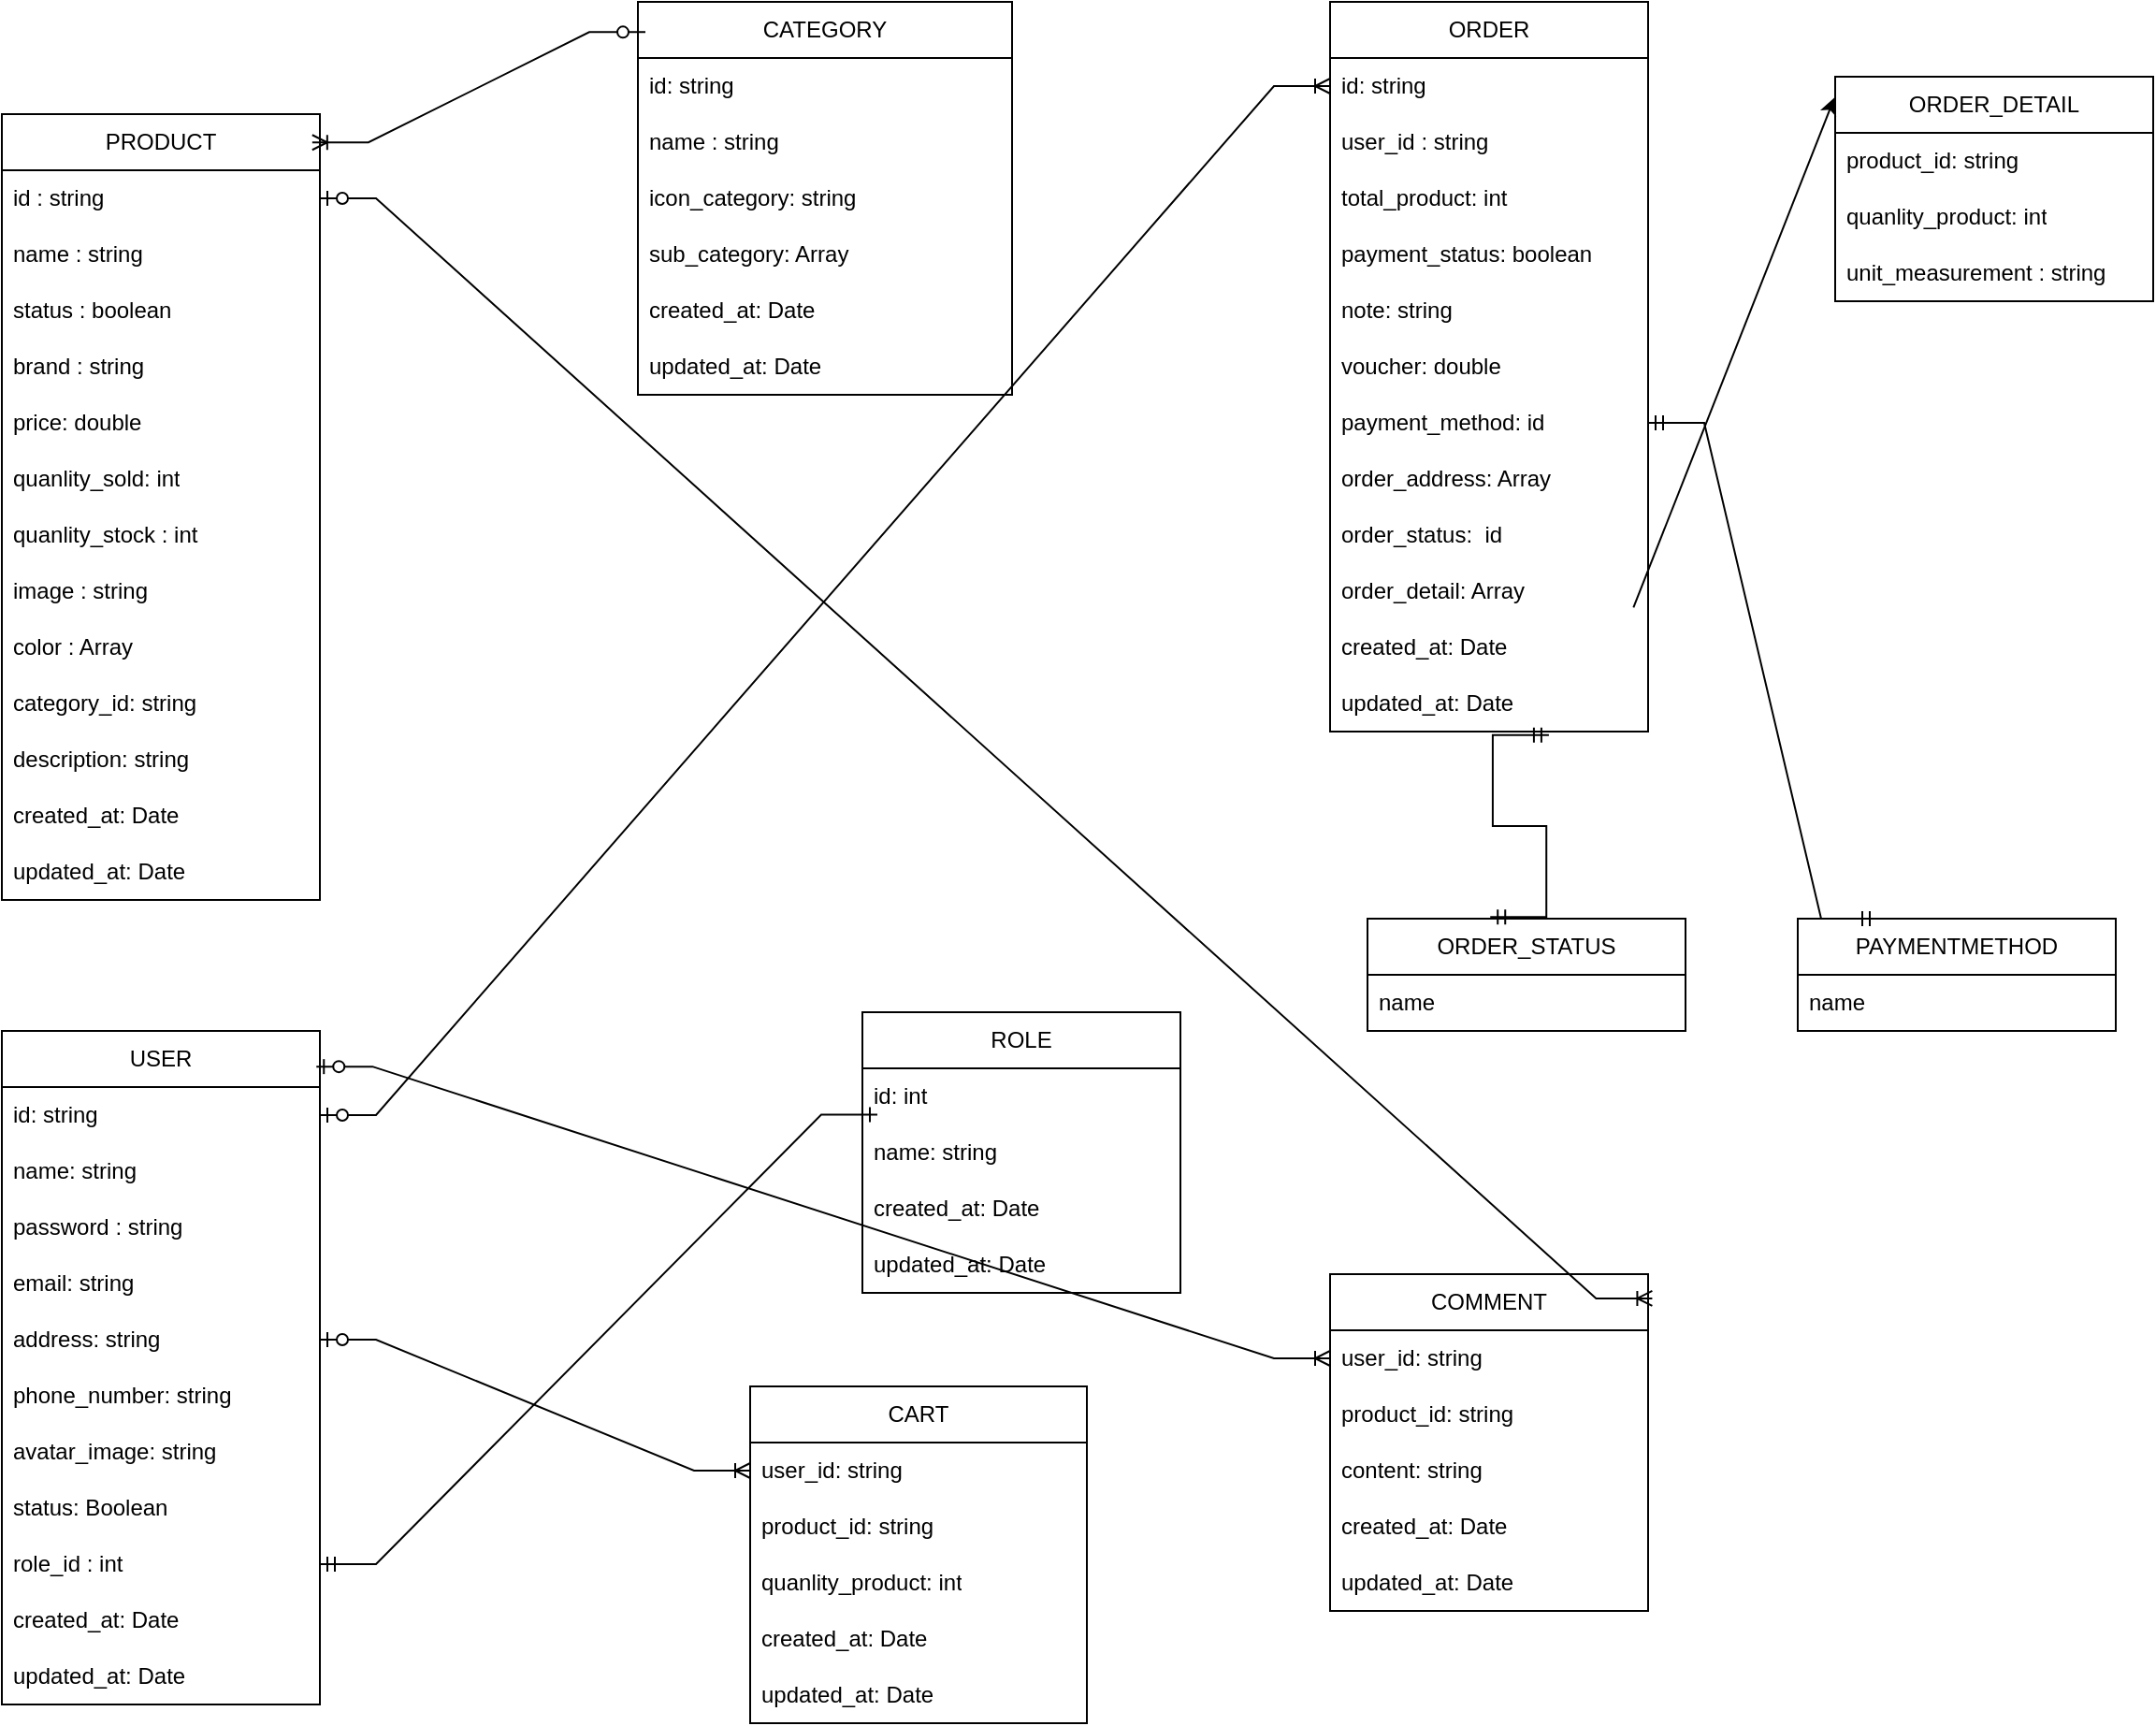 <mxfile version="24.3.1" type="device">
  <diagram name="Page-1" id="5sCVWjBGGodYrjgsj__Q">
    <mxGraphModel dx="1004" dy="695" grid="1" gridSize="10" guides="1" tooltips="1" connect="1" arrows="1" fold="1" page="1" pageScale="1" pageWidth="850" pageHeight="1100" math="0" shadow="0">
      <root>
        <mxCell id="0" />
        <mxCell id="1" parent="0" />
        <mxCell id="mEg_FiGdxUsH8tyPFr1h-1" value="PRODUCT" style="swimlane;fontStyle=0;childLayout=stackLayout;horizontal=1;startSize=30;horizontalStack=0;resizeParent=1;resizeParentMax=0;resizeLast=0;collapsible=1;marginBottom=0;whiteSpace=wrap;html=1;" parent="1" vertex="1">
          <mxGeometry x="40" y="100" width="170" height="420" as="geometry">
            <mxRectangle x="90" y="40" width="100" height="30" as="alternateBounds" />
          </mxGeometry>
        </mxCell>
        <mxCell id="mEg_FiGdxUsH8tyPFr1h-2" value="id : string" style="text;strokeColor=none;fillColor=none;align=left;verticalAlign=middle;spacingLeft=4;spacingRight=4;overflow=hidden;points=[[0,0.5],[1,0.5]];portConstraint=eastwest;rotatable=0;whiteSpace=wrap;html=1;" parent="mEg_FiGdxUsH8tyPFr1h-1" vertex="1">
          <mxGeometry y="30" width="170" height="30" as="geometry" />
        </mxCell>
        <mxCell id="mEg_FiGdxUsH8tyPFr1h-3" value="name : string" style="text;strokeColor=none;fillColor=none;align=left;verticalAlign=middle;spacingLeft=4;spacingRight=4;overflow=hidden;points=[[0,0.5],[1,0.5]];portConstraint=eastwest;rotatable=0;whiteSpace=wrap;html=1;" parent="mEg_FiGdxUsH8tyPFr1h-1" vertex="1">
          <mxGeometry y="60" width="170" height="30" as="geometry" />
        </mxCell>
        <mxCell id="mEg_FiGdxUsH8tyPFr1h-4" value="status : boolean" style="text;strokeColor=none;fillColor=none;align=left;verticalAlign=middle;spacingLeft=4;spacingRight=4;overflow=hidden;points=[[0,0.5],[1,0.5]];portConstraint=eastwest;rotatable=0;whiteSpace=wrap;html=1;" parent="mEg_FiGdxUsH8tyPFr1h-1" vertex="1">
          <mxGeometry y="90" width="170" height="30" as="geometry" />
        </mxCell>
        <mxCell id="mEg_FiGdxUsH8tyPFr1h-15" value="brand : string" style="text;strokeColor=none;fillColor=none;align=left;verticalAlign=middle;spacingLeft=4;spacingRight=4;overflow=hidden;points=[[0,0.5],[1,0.5]];portConstraint=eastwest;rotatable=0;whiteSpace=wrap;html=1;" parent="mEg_FiGdxUsH8tyPFr1h-1" vertex="1">
          <mxGeometry y="120" width="170" height="30" as="geometry" />
        </mxCell>
        <mxCell id="mEg_FiGdxUsH8tyPFr1h-6" value="price: double" style="text;strokeColor=none;fillColor=none;align=left;verticalAlign=middle;spacingLeft=4;spacingRight=4;overflow=hidden;points=[[0,0.5],[1,0.5]];portConstraint=eastwest;rotatable=0;whiteSpace=wrap;html=1;" parent="mEg_FiGdxUsH8tyPFr1h-1" vertex="1">
          <mxGeometry y="150" width="170" height="30" as="geometry" />
        </mxCell>
        <mxCell id="mEg_FiGdxUsH8tyPFr1h-7" value="quanlity_sold: int" style="text;strokeColor=none;fillColor=none;align=left;verticalAlign=middle;spacingLeft=4;spacingRight=4;overflow=hidden;points=[[0,0.5],[1,0.5]];portConstraint=eastwest;rotatable=0;whiteSpace=wrap;html=1;" parent="mEg_FiGdxUsH8tyPFr1h-1" vertex="1">
          <mxGeometry y="180" width="170" height="30" as="geometry" />
        </mxCell>
        <mxCell id="mEg_FiGdxUsH8tyPFr1h-8" value="quanlity_stock : int" style="text;strokeColor=none;fillColor=none;align=left;verticalAlign=middle;spacingLeft=4;spacingRight=4;overflow=hidden;points=[[0,0.5],[1,0.5]];portConstraint=eastwest;rotatable=0;whiteSpace=wrap;html=1;" parent="mEg_FiGdxUsH8tyPFr1h-1" vertex="1">
          <mxGeometry y="210" width="170" height="30" as="geometry" />
        </mxCell>
        <mxCell id="mEg_FiGdxUsH8tyPFr1h-9" value="image : string" style="text;strokeColor=none;fillColor=none;align=left;verticalAlign=middle;spacingLeft=4;spacingRight=4;overflow=hidden;points=[[0,0.5],[1,0.5]];portConstraint=eastwest;rotatable=0;whiteSpace=wrap;html=1;" parent="mEg_FiGdxUsH8tyPFr1h-1" vertex="1">
          <mxGeometry y="240" width="170" height="30" as="geometry" />
        </mxCell>
        <mxCell id="mEg_FiGdxUsH8tyPFr1h-16" value="color : Array" style="text;strokeColor=none;fillColor=none;align=left;verticalAlign=middle;spacingLeft=4;spacingRight=4;overflow=hidden;points=[[0,0.5],[1,0.5]];portConstraint=eastwest;rotatable=0;whiteSpace=wrap;html=1;" parent="mEg_FiGdxUsH8tyPFr1h-1" vertex="1">
          <mxGeometry y="270" width="170" height="30" as="geometry" />
        </mxCell>
        <mxCell id="mEg_FiGdxUsH8tyPFr1h-5" value="category_id: string" style="text;strokeColor=none;fillColor=none;align=left;verticalAlign=middle;spacingLeft=4;spacingRight=4;overflow=hidden;points=[[0,0.5],[1,0.5]];portConstraint=eastwest;rotatable=0;whiteSpace=wrap;html=1;" parent="mEg_FiGdxUsH8tyPFr1h-1" vertex="1">
          <mxGeometry y="300" width="170" height="30" as="geometry" />
        </mxCell>
        <mxCell id="mEg_FiGdxUsH8tyPFr1h-10" value="description: string" style="text;strokeColor=none;fillColor=none;align=left;verticalAlign=middle;spacingLeft=4;spacingRight=4;overflow=hidden;points=[[0,0.5],[1,0.5]];portConstraint=eastwest;rotatable=0;whiteSpace=wrap;html=1;" parent="mEg_FiGdxUsH8tyPFr1h-1" vertex="1">
          <mxGeometry y="330" width="170" height="30" as="geometry" />
        </mxCell>
        <mxCell id="mEg_FiGdxUsH8tyPFr1h-12" value="created_at: Date" style="text;strokeColor=none;fillColor=none;align=left;verticalAlign=middle;spacingLeft=4;spacingRight=4;overflow=hidden;points=[[0,0.5],[1,0.5]];portConstraint=eastwest;rotatable=0;whiteSpace=wrap;html=1;" parent="mEg_FiGdxUsH8tyPFr1h-1" vertex="1">
          <mxGeometry y="360" width="170" height="30" as="geometry" />
        </mxCell>
        <mxCell id="mEg_FiGdxUsH8tyPFr1h-13" value="updated_at: Date" style="text;strokeColor=none;fillColor=none;align=left;verticalAlign=middle;spacingLeft=4;spacingRight=4;overflow=hidden;points=[[0,0.5],[1,0.5]];portConstraint=eastwest;rotatable=0;whiteSpace=wrap;html=1;" parent="mEg_FiGdxUsH8tyPFr1h-1" vertex="1">
          <mxGeometry y="390" width="170" height="30" as="geometry" />
        </mxCell>
        <mxCell id="mEg_FiGdxUsH8tyPFr1h-17" value="CATEGORY" style="swimlane;fontStyle=0;childLayout=stackLayout;horizontal=1;startSize=30;horizontalStack=0;resizeParent=1;resizeParentMax=0;resizeLast=0;collapsible=1;marginBottom=0;whiteSpace=wrap;html=1;" parent="1" vertex="1">
          <mxGeometry x="380" y="40" width="200" height="210" as="geometry">
            <mxRectangle x="90" y="40" width="100" height="30" as="alternateBounds" />
          </mxGeometry>
        </mxCell>
        <mxCell id="mEg_FiGdxUsH8tyPFr1h-18" value="id: string" style="text;strokeColor=none;fillColor=none;align=left;verticalAlign=middle;spacingLeft=4;spacingRight=4;overflow=hidden;points=[[0,0.5],[1,0.5]];portConstraint=eastwest;rotatable=0;whiteSpace=wrap;html=1;" parent="mEg_FiGdxUsH8tyPFr1h-17" vertex="1">
          <mxGeometry y="30" width="200" height="30" as="geometry" />
        </mxCell>
        <mxCell id="mEg_FiGdxUsH8tyPFr1h-19" value="name : string" style="text;strokeColor=none;fillColor=none;align=left;verticalAlign=middle;spacingLeft=4;spacingRight=4;overflow=hidden;points=[[0,0.5],[1,0.5]];portConstraint=eastwest;rotatable=0;whiteSpace=wrap;html=1;" parent="mEg_FiGdxUsH8tyPFr1h-17" vertex="1">
          <mxGeometry y="60" width="200" height="30" as="geometry" />
        </mxCell>
        <mxCell id="mEg_FiGdxUsH8tyPFr1h-22" value="icon_category: string" style="text;strokeColor=none;fillColor=none;align=left;verticalAlign=middle;spacingLeft=4;spacingRight=4;overflow=hidden;points=[[0,0.5],[1,0.5]];portConstraint=eastwest;rotatable=0;whiteSpace=wrap;html=1;" parent="mEg_FiGdxUsH8tyPFr1h-17" vertex="1">
          <mxGeometry y="90" width="200" height="30" as="geometry" />
        </mxCell>
        <mxCell id="mEg_FiGdxUsH8tyPFr1h-23" value="sub_category: Array" style="text;strokeColor=none;fillColor=none;align=left;verticalAlign=middle;spacingLeft=4;spacingRight=4;overflow=hidden;points=[[0,0.5],[1,0.5]];portConstraint=eastwest;rotatable=0;whiteSpace=wrap;html=1;" parent="mEg_FiGdxUsH8tyPFr1h-17" vertex="1">
          <mxGeometry y="120" width="200" height="30" as="geometry" />
        </mxCell>
        <mxCell id="mEg_FiGdxUsH8tyPFr1h-24" value="created_at: Date" style="text;strokeColor=none;fillColor=none;align=left;verticalAlign=middle;spacingLeft=4;spacingRight=4;overflow=hidden;points=[[0,0.5],[1,0.5]];portConstraint=eastwest;rotatable=0;whiteSpace=wrap;html=1;" parent="mEg_FiGdxUsH8tyPFr1h-17" vertex="1">
          <mxGeometry y="150" width="200" height="30" as="geometry" />
        </mxCell>
        <mxCell id="mEg_FiGdxUsH8tyPFr1h-25" value="updated_at: Date" style="text;strokeColor=none;fillColor=none;align=left;verticalAlign=middle;spacingLeft=4;spacingRight=4;overflow=hidden;points=[[0,0.5],[1,0.5]];portConstraint=eastwest;rotatable=0;whiteSpace=wrap;html=1;" parent="mEg_FiGdxUsH8tyPFr1h-17" vertex="1">
          <mxGeometry y="180" width="200" height="30" as="geometry" />
        </mxCell>
        <mxCell id="mEg_FiGdxUsH8tyPFr1h-28" value="USER" style="swimlane;fontStyle=0;childLayout=stackLayout;horizontal=1;startSize=30;horizontalStack=0;resizeParent=1;resizeParentMax=0;resizeLast=0;collapsible=1;marginBottom=0;whiteSpace=wrap;html=1;" parent="1" vertex="1">
          <mxGeometry x="40" y="590" width="170" height="360" as="geometry">
            <mxRectangle x="90" y="40" width="100" height="30" as="alternateBounds" />
          </mxGeometry>
        </mxCell>
        <mxCell id="mEg_FiGdxUsH8tyPFr1h-29" value="id: string" style="text;strokeColor=none;fillColor=none;align=left;verticalAlign=middle;spacingLeft=4;spacingRight=4;overflow=hidden;points=[[0,0.5],[1,0.5]];portConstraint=eastwest;rotatable=0;whiteSpace=wrap;html=1;" parent="mEg_FiGdxUsH8tyPFr1h-28" vertex="1">
          <mxGeometry y="30" width="170" height="30" as="geometry" />
        </mxCell>
        <mxCell id="mEg_FiGdxUsH8tyPFr1h-30" value="name: string" style="text;strokeColor=none;fillColor=none;align=left;verticalAlign=middle;spacingLeft=4;spacingRight=4;overflow=hidden;points=[[0,0.5],[1,0.5]];portConstraint=eastwest;rotatable=0;whiteSpace=wrap;html=1;" parent="mEg_FiGdxUsH8tyPFr1h-28" vertex="1">
          <mxGeometry y="60" width="170" height="30" as="geometry" />
        </mxCell>
        <mxCell id="mEg_FiGdxUsH8tyPFr1h-31" value="password : string" style="text;strokeColor=none;fillColor=none;align=left;verticalAlign=middle;spacingLeft=4;spacingRight=4;overflow=hidden;points=[[0,0.5],[1,0.5]];portConstraint=eastwest;rotatable=0;whiteSpace=wrap;html=1;" parent="mEg_FiGdxUsH8tyPFr1h-28" vertex="1">
          <mxGeometry y="90" width="170" height="30" as="geometry" />
        </mxCell>
        <mxCell id="mEg_FiGdxUsH8tyPFr1h-32" value="email: string" style="text;strokeColor=none;fillColor=none;align=left;verticalAlign=middle;spacingLeft=4;spacingRight=4;overflow=hidden;points=[[0,0.5],[1,0.5]];portConstraint=eastwest;rotatable=0;whiteSpace=wrap;html=1;" parent="mEg_FiGdxUsH8tyPFr1h-28" vertex="1">
          <mxGeometry y="120" width="170" height="30" as="geometry" />
        </mxCell>
        <mxCell id="mEg_FiGdxUsH8tyPFr1h-33" value="address: string" style="text;strokeColor=none;fillColor=none;align=left;verticalAlign=middle;spacingLeft=4;spacingRight=4;overflow=hidden;points=[[0,0.5],[1,0.5]];portConstraint=eastwest;rotatable=0;whiteSpace=wrap;html=1;" parent="mEg_FiGdxUsH8tyPFr1h-28" vertex="1">
          <mxGeometry y="150" width="170" height="30" as="geometry" />
        </mxCell>
        <mxCell id="mEg_FiGdxUsH8tyPFr1h-34" value="phone_number: string" style="text;strokeColor=none;fillColor=none;align=left;verticalAlign=middle;spacingLeft=4;spacingRight=4;overflow=hidden;points=[[0,0.5],[1,0.5]];portConstraint=eastwest;rotatable=0;whiteSpace=wrap;html=1;" parent="mEg_FiGdxUsH8tyPFr1h-28" vertex="1">
          <mxGeometry y="180" width="170" height="30" as="geometry" />
        </mxCell>
        <mxCell id="mEg_FiGdxUsH8tyPFr1h-36" value="avatar_image: string" style="text;strokeColor=none;fillColor=none;align=left;verticalAlign=middle;spacingLeft=4;spacingRight=4;overflow=hidden;points=[[0,0.5],[1,0.5]];portConstraint=eastwest;rotatable=0;whiteSpace=wrap;html=1;" parent="mEg_FiGdxUsH8tyPFr1h-28" vertex="1">
          <mxGeometry y="210" width="170" height="30" as="geometry" />
        </mxCell>
        <mxCell id="mEg_FiGdxUsH8tyPFr1h-37" value="status: Boolean" style="text;strokeColor=none;fillColor=none;align=left;verticalAlign=middle;spacingLeft=4;spacingRight=4;overflow=hidden;points=[[0,0.5],[1,0.5]];portConstraint=eastwest;rotatable=0;whiteSpace=wrap;html=1;" parent="mEg_FiGdxUsH8tyPFr1h-28" vertex="1">
          <mxGeometry y="240" width="170" height="30" as="geometry" />
        </mxCell>
        <mxCell id="mEg_FiGdxUsH8tyPFr1h-35" value="role_id : int" style="text;strokeColor=none;fillColor=none;align=left;verticalAlign=middle;spacingLeft=4;spacingRight=4;overflow=hidden;points=[[0,0.5],[1,0.5]];portConstraint=eastwest;rotatable=0;whiteSpace=wrap;html=1;" parent="mEg_FiGdxUsH8tyPFr1h-28" vertex="1">
          <mxGeometry y="270" width="170" height="30" as="geometry" />
        </mxCell>
        <mxCell id="mEg_FiGdxUsH8tyPFr1h-38" value="created_at: Date" style="text;strokeColor=none;fillColor=none;align=left;verticalAlign=middle;spacingLeft=4;spacingRight=4;overflow=hidden;points=[[0,0.5],[1,0.5]];portConstraint=eastwest;rotatable=0;whiteSpace=wrap;html=1;" parent="mEg_FiGdxUsH8tyPFr1h-28" vertex="1">
          <mxGeometry y="300" width="170" height="30" as="geometry" />
        </mxCell>
        <mxCell id="mEg_FiGdxUsH8tyPFr1h-39" value="updated_at: Date" style="text;strokeColor=none;fillColor=none;align=left;verticalAlign=middle;spacingLeft=4;spacingRight=4;overflow=hidden;points=[[0,0.5],[1,0.5]];portConstraint=eastwest;rotatable=0;whiteSpace=wrap;html=1;" parent="mEg_FiGdxUsH8tyPFr1h-28" vertex="1">
          <mxGeometry y="330" width="170" height="30" as="geometry" />
        </mxCell>
        <mxCell id="mEg_FiGdxUsH8tyPFr1h-41" value="ROLE" style="swimlane;fontStyle=0;childLayout=stackLayout;horizontal=1;startSize=30;horizontalStack=0;resizeParent=1;resizeParentMax=0;resizeLast=0;collapsible=1;marginBottom=0;whiteSpace=wrap;html=1;" parent="1" vertex="1">
          <mxGeometry x="500" y="580" width="170" height="150" as="geometry">
            <mxRectangle x="90" y="40" width="100" height="30" as="alternateBounds" />
          </mxGeometry>
        </mxCell>
        <mxCell id="mEg_FiGdxUsH8tyPFr1h-42" value="id: int" style="text;strokeColor=none;fillColor=none;align=left;verticalAlign=middle;spacingLeft=4;spacingRight=4;overflow=hidden;points=[[0,0.5],[1,0.5]];portConstraint=eastwest;rotatable=0;whiteSpace=wrap;html=1;" parent="mEg_FiGdxUsH8tyPFr1h-41" vertex="1">
          <mxGeometry y="30" width="170" height="30" as="geometry" />
        </mxCell>
        <mxCell id="mEg_FiGdxUsH8tyPFr1h-43" value="name: string" style="text;strokeColor=none;fillColor=none;align=left;verticalAlign=middle;spacingLeft=4;spacingRight=4;overflow=hidden;points=[[0,0.5],[1,0.5]];portConstraint=eastwest;rotatable=0;whiteSpace=wrap;html=1;" parent="mEg_FiGdxUsH8tyPFr1h-41" vertex="1">
          <mxGeometry y="60" width="170" height="30" as="geometry" />
        </mxCell>
        <mxCell id="mEg_FiGdxUsH8tyPFr1h-44" value="created_at: Date" style="text;strokeColor=none;fillColor=none;align=left;verticalAlign=middle;spacingLeft=4;spacingRight=4;overflow=hidden;points=[[0,0.5],[1,0.5]];portConstraint=eastwest;rotatable=0;whiteSpace=wrap;html=1;" parent="mEg_FiGdxUsH8tyPFr1h-41" vertex="1">
          <mxGeometry y="90" width="170" height="30" as="geometry" />
        </mxCell>
        <mxCell id="mEg_FiGdxUsH8tyPFr1h-45" value="updated_at: Date" style="text;strokeColor=none;fillColor=none;align=left;verticalAlign=middle;spacingLeft=4;spacingRight=4;overflow=hidden;points=[[0,0.5],[1,0.5]];portConstraint=eastwest;rotatable=0;whiteSpace=wrap;html=1;" parent="mEg_FiGdxUsH8tyPFr1h-41" vertex="1">
          <mxGeometry y="120" width="170" height="30" as="geometry" />
        </mxCell>
        <mxCell id="mEg_FiGdxUsH8tyPFr1h-47" value="CART" style="swimlane;fontStyle=0;childLayout=stackLayout;horizontal=1;startSize=30;horizontalStack=0;resizeParent=1;resizeParentMax=0;resizeLast=0;collapsible=1;marginBottom=0;whiteSpace=wrap;html=1;" parent="1" vertex="1">
          <mxGeometry x="440" y="780" width="180" height="180" as="geometry" />
        </mxCell>
        <mxCell id="mEg_FiGdxUsH8tyPFr1h-48" value="user_id: string" style="text;strokeColor=none;fillColor=none;align=left;verticalAlign=middle;spacingLeft=4;spacingRight=4;overflow=hidden;points=[[0,0.5],[1,0.5]];portConstraint=eastwest;rotatable=0;whiteSpace=wrap;html=1;" parent="mEg_FiGdxUsH8tyPFr1h-47" vertex="1">
          <mxGeometry y="30" width="180" height="30" as="geometry" />
        </mxCell>
        <mxCell id="mEg_FiGdxUsH8tyPFr1h-49" value="product_id: string" style="text;strokeColor=none;fillColor=none;align=left;verticalAlign=middle;spacingLeft=4;spacingRight=4;overflow=hidden;points=[[0,0.5],[1,0.5]];portConstraint=eastwest;rotatable=0;whiteSpace=wrap;html=1;" parent="mEg_FiGdxUsH8tyPFr1h-47" vertex="1">
          <mxGeometry y="60" width="180" height="30" as="geometry" />
        </mxCell>
        <mxCell id="mEg_FiGdxUsH8tyPFr1h-50" value="quanlity_product: int" style="text;strokeColor=none;fillColor=none;align=left;verticalAlign=middle;spacingLeft=4;spacingRight=4;overflow=hidden;points=[[0,0.5],[1,0.5]];portConstraint=eastwest;rotatable=0;whiteSpace=wrap;html=1;" parent="mEg_FiGdxUsH8tyPFr1h-47" vertex="1">
          <mxGeometry y="90" width="180" height="30" as="geometry" />
        </mxCell>
        <mxCell id="mEg_FiGdxUsH8tyPFr1h-51" value="created_at: Date" style="text;strokeColor=none;fillColor=none;align=left;verticalAlign=middle;spacingLeft=4;spacingRight=4;overflow=hidden;points=[[0,0.5],[1,0.5]];portConstraint=eastwest;rotatable=0;whiteSpace=wrap;html=1;" parent="mEg_FiGdxUsH8tyPFr1h-47" vertex="1">
          <mxGeometry y="120" width="180" height="30" as="geometry" />
        </mxCell>
        <mxCell id="mEg_FiGdxUsH8tyPFr1h-52" value="updated_at: Date" style="text;strokeColor=none;fillColor=none;align=left;verticalAlign=middle;spacingLeft=4;spacingRight=4;overflow=hidden;points=[[0,0.5],[1,0.5]];portConstraint=eastwest;rotatable=0;whiteSpace=wrap;html=1;" parent="mEg_FiGdxUsH8tyPFr1h-47" vertex="1">
          <mxGeometry y="150" width="180" height="30" as="geometry" />
        </mxCell>
        <mxCell id="mEg_FiGdxUsH8tyPFr1h-54" value="ORDER" style="swimlane;fontStyle=0;childLayout=stackLayout;horizontal=1;startSize=30;horizontalStack=0;resizeParent=1;resizeParentMax=0;resizeLast=0;collapsible=1;marginBottom=0;whiteSpace=wrap;html=1;" parent="1" vertex="1">
          <mxGeometry x="750" y="40" width="170" height="390" as="geometry">
            <mxRectangle x="90" y="40" width="100" height="30" as="alternateBounds" />
          </mxGeometry>
        </mxCell>
        <mxCell id="mEg_FiGdxUsH8tyPFr1h-55" value="id: string" style="text;strokeColor=none;fillColor=none;align=left;verticalAlign=middle;spacingLeft=4;spacingRight=4;overflow=hidden;points=[[0,0.5],[1,0.5]];portConstraint=eastwest;rotatable=0;whiteSpace=wrap;html=1;" parent="mEg_FiGdxUsH8tyPFr1h-54" vertex="1">
          <mxGeometry y="30" width="170" height="30" as="geometry" />
        </mxCell>
        <mxCell id="mEg_FiGdxUsH8tyPFr1h-63" value="user_id : string" style="text;strokeColor=none;fillColor=none;align=left;verticalAlign=middle;spacingLeft=4;spacingRight=4;overflow=hidden;points=[[0,0.5],[1,0.5]];portConstraint=eastwest;rotatable=0;whiteSpace=wrap;html=1;" parent="mEg_FiGdxUsH8tyPFr1h-54" vertex="1">
          <mxGeometry y="60" width="170" height="30" as="geometry" />
        </mxCell>
        <mxCell id="mEg_FiGdxUsH8tyPFr1h-56" value="total_product: int" style="text;strokeColor=none;fillColor=none;align=left;verticalAlign=middle;spacingLeft=4;spacingRight=4;overflow=hidden;points=[[0,0.5],[1,0.5]];portConstraint=eastwest;rotatable=0;whiteSpace=wrap;html=1;" parent="mEg_FiGdxUsH8tyPFr1h-54" vertex="1">
          <mxGeometry y="90" width="170" height="30" as="geometry" />
        </mxCell>
        <mxCell id="mEg_FiGdxUsH8tyPFr1h-57" value="payment_status: boolean" style="text;strokeColor=none;fillColor=none;align=left;verticalAlign=middle;spacingLeft=4;spacingRight=4;overflow=hidden;points=[[0,0.5],[1,0.5]];portConstraint=eastwest;rotatable=0;whiteSpace=wrap;html=1;" parent="mEg_FiGdxUsH8tyPFr1h-54" vertex="1">
          <mxGeometry y="120" width="170" height="30" as="geometry" />
        </mxCell>
        <mxCell id="mEg_FiGdxUsH8tyPFr1h-61" value="note: string" style="text;strokeColor=none;fillColor=none;align=left;verticalAlign=middle;spacingLeft=4;spacingRight=4;overflow=hidden;points=[[0,0.5],[1,0.5]];portConstraint=eastwest;rotatable=0;whiteSpace=wrap;html=1;" parent="mEg_FiGdxUsH8tyPFr1h-54" vertex="1">
          <mxGeometry y="150" width="170" height="30" as="geometry" />
        </mxCell>
        <mxCell id="mEg_FiGdxUsH8tyPFr1h-60" value="voucher: double" style="text;strokeColor=none;fillColor=none;align=left;verticalAlign=middle;spacingLeft=4;spacingRight=4;overflow=hidden;points=[[0,0.5],[1,0.5]];portConstraint=eastwest;rotatable=0;whiteSpace=wrap;html=1;" parent="mEg_FiGdxUsH8tyPFr1h-54" vertex="1">
          <mxGeometry y="180" width="170" height="30" as="geometry" />
        </mxCell>
        <mxCell id="mEg_FiGdxUsH8tyPFr1h-58" value="payment_method: id" style="text;strokeColor=none;fillColor=none;align=left;verticalAlign=middle;spacingLeft=4;spacingRight=4;overflow=hidden;points=[[0,0.5],[1,0.5]];portConstraint=eastwest;rotatable=0;whiteSpace=wrap;html=1;" parent="mEg_FiGdxUsH8tyPFr1h-54" vertex="1">
          <mxGeometry y="210" width="170" height="30" as="geometry" />
        </mxCell>
        <mxCell id="mEg_FiGdxUsH8tyPFr1h-78" value="order_address: Array" style="text;strokeColor=none;fillColor=none;align=left;verticalAlign=middle;spacingLeft=4;spacingRight=4;overflow=hidden;points=[[0,0.5],[1,0.5]];portConstraint=eastwest;rotatable=0;whiteSpace=wrap;html=1;" parent="mEg_FiGdxUsH8tyPFr1h-54" vertex="1">
          <mxGeometry y="240" width="170" height="30" as="geometry" />
        </mxCell>
        <mxCell id="mEg_FiGdxUsH8tyPFr1h-62" value="order_status:&amp;nbsp; id" style="text;strokeColor=none;fillColor=none;align=left;verticalAlign=middle;spacingLeft=4;spacingRight=4;overflow=hidden;points=[[0,0.5],[1,0.5]];portConstraint=eastwest;rotatable=0;whiteSpace=wrap;html=1;" parent="mEg_FiGdxUsH8tyPFr1h-54" vertex="1">
          <mxGeometry y="270" width="170" height="30" as="geometry" />
        </mxCell>
        <mxCell id="mEg_FiGdxUsH8tyPFr1h-76" value="order_detail: Array" style="text;strokeColor=none;fillColor=none;align=left;verticalAlign=middle;spacingLeft=4;spacingRight=4;overflow=hidden;points=[[0,0.5],[1,0.5]];portConstraint=eastwest;rotatable=0;whiteSpace=wrap;html=1;" parent="mEg_FiGdxUsH8tyPFr1h-54" vertex="1">
          <mxGeometry y="300" width="170" height="30" as="geometry" />
        </mxCell>
        <mxCell id="mEg_FiGdxUsH8tyPFr1h-64" value="created_at: Date" style="text;strokeColor=none;fillColor=none;align=left;verticalAlign=middle;spacingLeft=4;spacingRight=4;overflow=hidden;points=[[0,0.5],[1,0.5]];portConstraint=eastwest;rotatable=0;whiteSpace=wrap;html=1;" parent="mEg_FiGdxUsH8tyPFr1h-54" vertex="1">
          <mxGeometry y="330" width="170" height="30" as="geometry" />
        </mxCell>
        <mxCell id="mEg_FiGdxUsH8tyPFr1h-65" value="updated_at: Date" style="text;strokeColor=none;fillColor=none;align=left;verticalAlign=middle;spacingLeft=4;spacingRight=4;overflow=hidden;points=[[0,0.5],[1,0.5]];portConstraint=eastwest;rotatable=0;whiteSpace=wrap;html=1;" parent="mEg_FiGdxUsH8tyPFr1h-54" vertex="1">
          <mxGeometry y="360" width="170" height="30" as="geometry" />
        </mxCell>
        <mxCell id="mEg_FiGdxUsH8tyPFr1h-67" value="ORDER_DETAIL" style="swimlane;fontStyle=0;childLayout=stackLayout;horizontal=1;startSize=30;horizontalStack=0;resizeParent=1;resizeParentMax=0;resizeLast=0;collapsible=1;marginBottom=0;whiteSpace=wrap;html=1;" parent="1" vertex="1">
          <mxGeometry x="1020" y="80" width="170" height="120" as="geometry">
            <mxRectangle x="90" y="40" width="100" height="30" as="alternateBounds" />
          </mxGeometry>
        </mxCell>
        <mxCell id="mEg_FiGdxUsH8tyPFr1h-70" value="product_id: string" style="text;strokeColor=none;fillColor=none;align=left;verticalAlign=middle;spacingLeft=4;spacingRight=4;overflow=hidden;points=[[0,0.5],[1,0.5]];portConstraint=eastwest;rotatable=0;whiteSpace=wrap;html=1;" parent="mEg_FiGdxUsH8tyPFr1h-67" vertex="1">
          <mxGeometry y="30" width="170" height="30" as="geometry" />
        </mxCell>
        <mxCell id="mEg_FiGdxUsH8tyPFr1h-71" value="quanlity_product: int" style="text;strokeColor=none;fillColor=none;align=left;verticalAlign=middle;spacingLeft=4;spacingRight=4;overflow=hidden;points=[[0,0.5],[1,0.5]];portConstraint=eastwest;rotatable=0;whiteSpace=wrap;html=1;" parent="mEg_FiGdxUsH8tyPFr1h-67" vertex="1">
          <mxGeometry y="60" width="170" height="30" as="geometry" />
        </mxCell>
        <mxCell id="mEg_FiGdxUsH8tyPFr1h-72" value="unit_measurement : string" style="text;strokeColor=none;fillColor=none;align=left;verticalAlign=middle;spacingLeft=4;spacingRight=4;overflow=hidden;points=[[0,0.5],[1,0.5]];portConstraint=eastwest;rotatable=0;whiteSpace=wrap;html=1;" parent="mEg_FiGdxUsH8tyPFr1h-67" vertex="1">
          <mxGeometry y="90" width="170" height="30" as="geometry" />
        </mxCell>
        <mxCell id="mEg_FiGdxUsH8tyPFr1h-77" value="" style="endArrow=classic;html=1;rounded=0;entryX=-0.002;entryY=0.093;entryDx=0;entryDy=0;entryPerimeter=0;exitX=0.954;exitY=0.789;exitDx=0;exitDy=0;exitPerimeter=0;" parent="1" source="mEg_FiGdxUsH8tyPFr1h-76" target="mEg_FiGdxUsH8tyPFr1h-67" edge="1">
          <mxGeometry width="50" height="50" relative="1" as="geometry">
            <mxPoint x="1330" y="250" as="sourcePoint" />
            <mxPoint x="1380" y="200" as="targetPoint" />
          </mxGeometry>
        </mxCell>
        <mxCell id="mEg_FiGdxUsH8tyPFr1h-79" value="COMMENT" style="swimlane;fontStyle=0;childLayout=stackLayout;horizontal=1;startSize=30;horizontalStack=0;resizeParent=1;resizeParentMax=0;resizeLast=0;collapsible=1;marginBottom=0;whiteSpace=wrap;html=1;" parent="1" vertex="1">
          <mxGeometry x="750" y="720" width="170" height="180" as="geometry">
            <mxRectangle x="90" y="40" width="100" height="30" as="alternateBounds" />
          </mxGeometry>
        </mxCell>
        <mxCell id="mEg_FiGdxUsH8tyPFr1h-80" value="user_id: string" style="text;strokeColor=none;fillColor=none;align=left;verticalAlign=middle;spacingLeft=4;spacingRight=4;overflow=hidden;points=[[0,0.5],[1,0.5]];portConstraint=eastwest;rotatable=0;whiteSpace=wrap;html=1;" parent="mEg_FiGdxUsH8tyPFr1h-79" vertex="1">
          <mxGeometry y="30" width="170" height="30" as="geometry" />
        </mxCell>
        <mxCell id="mEg_FiGdxUsH8tyPFr1h-84" value="product_id: string" style="text;strokeColor=none;fillColor=none;align=left;verticalAlign=middle;spacingLeft=4;spacingRight=4;overflow=hidden;points=[[0,0.5],[1,0.5]];portConstraint=eastwest;rotatable=0;whiteSpace=wrap;html=1;" parent="mEg_FiGdxUsH8tyPFr1h-79" vertex="1">
          <mxGeometry y="60" width="170" height="30" as="geometry" />
        </mxCell>
        <mxCell id="mEg_FiGdxUsH8tyPFr1h-81" value="content: string" style="text;strokeColor=none;fillColor=none;align=left;verticalAlign=middle;spacingLeft=4;spacingRight=4;overflow=hidden;points=[[0,0.5],[1,0.5]];portConstraint=eastwest;rotatable=0;whiteSpace=wrap;html=1;" parent="mEg_FiGdxUsH8tyPFr1h-79" vertex="1">
          <mxGeometry y="90" width="170" height="30" as="geometry" />
        </mxCell>
        <mxCell id="mEg_FiGdxUsH8tyPFr1h-82" value="created_at: Date" style="text;strokeColor=none;fillColor=none;align=left;verticalAlign=middle;spacingLeft=4;spacingRight=4;overflow=hidden;points=[[0,0.5],[1,0.5]];portConstraint=eastwest;rotatable=0;whiteSpace=wrap;html=1;" parent="mEg_FiGdxUsH8tyPFr1h-79" vertex="1">
          <mxGeometry y="120" width="170" height="30" as="geometry" />
        </mxCell>
        <mxCell id="mEg_FiGdxUsH8tyPFr1h-83" value="updated_at: Date" style="text;strokeColor=none;fillColor=none;align=left;verticalAlign=middle;spacingLeft=4;spacingRight=4;overflow=hidden;points=[[0,0.5],[1,0.5]];portConstraint=eastwest;rotatable=0;whiteSpace=wrap;html=1;" parent="mEg_FiGdxUsH8tyPFr1h-79" vertex="1">
          <mxGeometry y="150" width="170" height="30" as="geometry" />
        </mxCell>
        <mxCell id="mEg_FiGdxUsH8tyPFr1h-85" value="" style="edgeStyle=entityRelationEdgeStyle;fontSize=12;html=1;endArrow=ERoneToMany;startArrow=ERzeroToOne;rounded=0;entryX=0.976;entryY=0.036;entryDx=0;entryDy=0;entryPerimeter=0;exitX=0.02;exitY=0.077;exitDx=0;exitDy=0;exitPerimeter=0;" parent="1" source="mEg_FiGdxUsH8tyPFr1h-17" target="mEg_FiGdxUsH8tyPFr1h-1" edge="1">
          <mxGeometry width="100" height="100" relative="1" as="geometry">
            <mxPoint x="310" y="460" as="sourcePoint" />
            <mxPoint x="410" y="360" as="targetPoint" />
          </mxGeometry>
        </mxCell>
        <mxCell id="mEg_FiGdxUsH8tyPFr1h-86" value="" style="edgeStyle=entityRelationEdgeStyle;fontSize=12;html=1;endArrow=ERmandOne;startArrow=ERmandOne;rounded=0;entryX=0.047;entryY=0.826;entryDx=0;entryDy=0;entryPerimeter=0;" parent="1" source="mEg_FiGdxUsH8tyPFr1h-35" target="mEg_FiGdxUsH8tyPFr1h-42" edge="1">
          <mxGeometry width="100" height="100" relative="1" as="geometry">
            <mxPoint x="310" y="920" as="sourcePoint" />
            <mxPoint x="410" y="820" as="targetPoint" />
          </mxGeometry>
        </mxCell>
        <mxCell id="mEg_FiGdxUsH8tyPFr1h-87" value="" style="edgeStyle=entityRelationEdgeStyle;fontSize=12;html=1;endArrow=ERoneToMany;startArrow=ERzeroToOne;rounded=0;entryX=0;entryY=0.5;entryDx=0;entryDy=0;exitX=0.989;exitY=0.053;exitDx=0;exitDy=0;exitPerimeter=0;" parent="1" source="mEg_FiGdxUsH8tyPFr1h-28" target="mEg_FiGdxUsH8tyPFr1h-80" edge="1">
          <mxGeometry width="100" height="100" relative="1" as="geometry">
            <mxPoint x="310" y="690" as="sourcePoint" />
            <mxPoint x="410" y="590" as="targetPoint" />
          </mxGeometry>
        </mxCell>
        <mxCell id="mEg_FiGdxUsH8tyPFr1h-88" value="" style="edgeStyle=entityRelationEdgeStyle;fontSize=12;html=1;endArrow=ERoneToMany;startArrow=ERzeroToOne;rounded=0;entryX=1.013;entryY=0.072;entryDx=0;entryDy=0;entryPerimeter=0;exitX=1;exitY=0.5;exitDx=0;exitDy=0;" parent="1" source="mEg_FiGdxUsH8tyPFr1h-2" target="mEg_FiGdxUsH8tyPFr1h-79" edge="1">
          <mxGeometry width="100" height="100" relative="1" as="geometry">
            <mxPoint x="310" y="680" as="sourcePoint" />
            <mxPoint x="410" y="580" as="targetPoint" />
            <Array as="points">
              <mxPoint x="450" y="500" />
            </Array>
          </mxGeometry>
        </mxCell>
        <mxCell id="mEg_FiGdxUsH8tyPFr1h-89" value="" style="edgeStyle=entityRelationEdgeStyle;fontSize=12;html=1;endArrow=ERoneToMany;startArrow=ERzeroToOne;rounded=0;exitX=1;exitY=0.5;exitDx=0;exitDy=0;entryX=0;entryY=0.5;entryDx=0;entryDy=0;" parent="1" source="mEg_FiGdxUsH8tyPFr1h-33" target="mEg_FiGdxUsH8tyPFr1h-48" edge="1">
          <mxGeometry width="100" height="100" relative="1" as="geometry">
            <mxPoint x="420" y="780" as="sourcePoint" />
            <mxPoint x="520" y="680" as="targetPoint" />
          </mxGeometry>
        </mxCell>
        <mxCell id="mEg_FiGdxUsH8tyPFr1h-90" value="" style="edgeStyle=entityRelationEdgeStyle;fontSize=12;html=1;endArrow=ERoneToMany;startArrow=ERzeroToOne;rounded=0;exitX=1;exitY=0.5;exitDx=0;exitDy=0;" parent="1" source="mEg_FiGdxUsH8tyPFr1h-29" target="mEg_FiGdxUsH8tyPFr1h-55" edge="1">
          <mxGeometry width="100" height="100" relative="1" as="geometry">
            <mxPoint x="420" y="760" as="sourcePoint" />
            <mxPoint x="520" y="660" as="targetPoint" />
          </mxGeometry>
        </mxCell>
        <mxCell id="Jbkuskh2ZEb17Yb49FY_-1" value="ORDER_STATUS" style="swimlane;fontStyle=0;childLayout=stackLayout;horizontal=1;startSize=30;horizontalStack=0;resizeParent=1;resizeParentMax=0;resizeLast=0;collapsible=1;marginBottom=0;whiteSpace=wrap;html=1;" parent="1" vertex="1">
          <mxGeometry x="770" y="530" width="170" height="60" as="geometry">
            <mxRectangle x="90" y="40" width="100" height="30" as="alternateBounds" />
          </mxGeometry>
        </mxCell>
        <mxCell id="Jbkuskh2ZEb17Yb49FY_-3" value="name" style="text;strokeColor=none;fillColor=none;align=left;verticalAlign=middle;spacingLeft=4;spacingRight=4;overflow=hidden;points=[[0,0.5],[1,0.5]];portConstraint=eastwest;rotatable=0;whiteSpace=wrap;html=1;" parent="Jbkuskh2ZEb17Yb49FY_-1" vertex="1">
          <mxGeometry y="30" width="170" height="30" as="geometry" />
        </mxCell>
        <mxCell id="Jbkuskh2ZEb17Yb49FY_-6" value="PAYMENTMETHOD" style="swimlane;fontStyle=0;childLayout=stackLayout;horizontal=1;startSize=30;horizontalStack=0;resizeParent=1;resizeParentMax=0;resizeLast=0;collapsible=1;marginBottom=0;whiteSpace=wrap;html=1;" parent="1" vertex="1">
          <mxGeometry x="1000" y="530" width="170" height="60" as="geometry">
            <mxRectangle x="90" y="40" width="100" height="30" as="alternateBounds" />
          </mxGeometry>
        </mxCell>
        <mxCell id="Jbkuskh2ZEb17Yb49FY_-7" value="name" style="text;strokeColor=none;fillColor=none;align=left;verticalAlign=middle;spacingLeft=4;spacingRight=4;overflow=hidden;points=[[0,0.5],[1,0.5]];portConstraint=eastwest;rotatable=0;whiteSpace=wrap;html=1;" parent="Jbkuskh2ZEb17Yb49FY_-6" vertex="1">
          <mxGeometry y="30" width="170" height="30" as="geometry" />
        </mxCell>
        <mxCell id="Jbkuskh2ZEb17Yb49FY_-8" value="" style="edgeStyle=entityRelationEdgeStyle;fontSize=12;html=1;endArrow=ERmandOne;startArrow=ERmandOne;rounded=0;entryX=0.688;entryY=1.061;entryDx=0;entryDy=0;entryPerimeter=0;exitX=0.386;exitY=-0.015;exitDx=0;exitDy=0;exitPerimeter=0;" parent="1" source="Jbkuskh2ZEb17Yb49FY_-1" target="mEg_FiGdxUsH8tyPFr1h-65" edge="1">
          <mxGeometry width="100" height="100" relative="1" as="geometry">
            <mxPoint x="760" y="510" as="sourcePoint" />
            <mxPoint x="860" y="410" as="targetPoint" />
          </mxGeometry>
        </mxCell>
        <mxCell id="Jbkuskh2ZEb17Yb49FY_-9" value="" style="edgeStyle=entityRelationEdgeStyle;fontSize=12;html=1;endArrow=ERmandOne;startArrow=ERmandOne;rounded=0;entryX=0.25;entryY=0;entryDx=0;entryDy=0;" parent="1" source="mEg_FiGdxUsH8tyPFr1h-58" target="Jbkuskh2ZEb17Yb49FY_-6" edge="1">
          <mxGeometry width="100" height="100" relative="1" as="geometry">
            <mxPoint x="760" y="510" as="sourcePoint" />
            <mxPoint x="860" y="410" as="targetPoint" />
          </mxGeometry>
        </mxCell>
      </root>
    </mxGraphModel>
  </diagram>
</mxfile>
